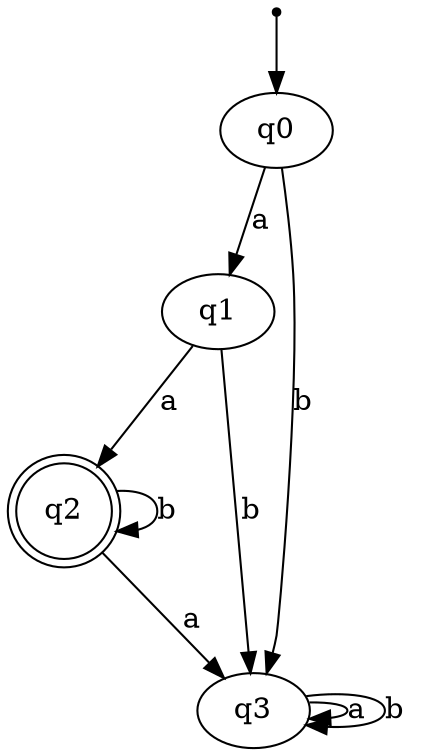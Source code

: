 digraph {
	inic[shape=point];
    inic->q0;
    q0->q1 [label="a"]; 
    q1->q2 [label="a"];
    q2->q2 [label="b"];

    q0->q3 [label="b"];
    q1->q3 [label="b"];
    q2->q3 [label="a"];
    q3->q3 [label="a"];
    q3->q3 [label="b"];
    
    q2[shape=doublecircle];
}